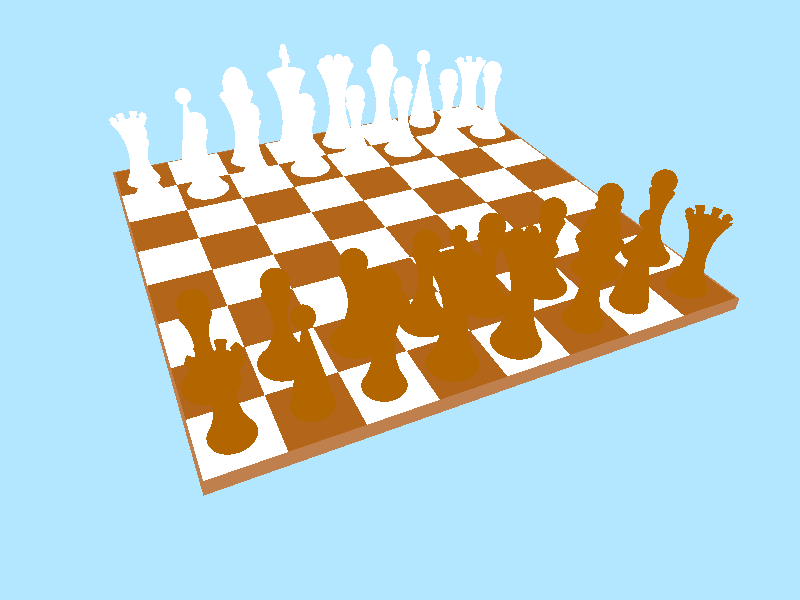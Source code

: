 // Diego Adolfo José Villa - A00815260
// Computer Graphics
// POV - Chess Set
// Based on the tutorial: Building a CSG Chess Set by Mike Kost
// Some things were developed thanks to following material:
//	POV-Ray Raytracer by Friedrich A. Lohmüller - Link: http://www.f-lohmueller.de/pov_tut/pov__eng.htm

global_settings {
    max_trace_level 10
    adc_bailout 1/255
}

camera { 
	location < 0.00, 5, -4.00>
	look_at  < 2.75, -0.25,  2.00>
	right x*image_width/image_height
	angle  60
}

// ————————————————————————————
// Background
plane {
    <0,1, 0> 0
    texture { pigment { color rgb <0.7, 0.9, 1> } }
}
// ————————————————————————————

// ————————————————————————————
// Tablero
#declare Tablero = union {
	box {<-1.01,0.00,-1.01>,<1.01,0.049,1.01>
		texture { pigment { color rgb<0.75,0.5,0.30> }}} 
	box {<-1.00,0.00,-1.00>,<1.00,0.050,1.00>
		texture {
			pigment { 
				checker
				color rgb<1,1,1>
				color rgb<0.7,0.4,0.1>
			} 
				scale 0.25
		}
		} 
} 
// ————————————————————————————

// ————————————————————————————
// Peon
#declare basePeon = difference {
    box { 0.3, -0.5 }
    torus { 0.8, 0.73}
    translate <0, 1, 0>
}

#declare PeonCafe = merge {
	object { basePeon }
	sphere { 0, 0.13 translate <0, 1.42, 0> }
	pigment { rgb <0.7, 0.4, 0> }
	finish {
		diffuse 2
            ambient .6
            reflection 0.5
      }
}

#declare PeonBlanco = merge {
	object { basePeon }
	sphere { 0, 0.13 translate <0, 1.42, 0> }
	pigment { rgb <1, 1, 1> }
	finish {
		diffuse 2
            ambient .6
            reflection 0.5
      }
}
// ————————————————————————————

// ————————————————————————————
// Castillo
#declare baseCastillo = difference {
    box { 0.4, -0.5 }
    torus { 0.8,0.7 }
    translate <0, 0.5, 0>
}

#declare CastilloCafe = difference {
    object {
        baseCastillo
        scale <1.1, 1.2, 1.1>
    }
    cylinder { 0.95*y, 1.1*y, 0.17 }
    #local i = 0;
    #while (i < 4)
        box {
            <-0.04, 1.0, -1>, <0.04, 1.1, 1>
            rotate 45*y*i
        }
        #local i = i + 1;
    #end
    pigment { rgb <0.7, 0.4, 0> }
    finish {
    	diffuse 2
    	ambient .6
    	reflection 0.5
    }
}

#declare CastilloBlanco = difference {
    object {
        baseCastillo
        scale <1.1, 1.2, 1.1>
    }
    cylinder { 0.95*y, 1.1*y, 0.17 }
    #local i = 0;
    #while (i < 4)
        box {
            <-0.04, 1.0, -1>, <0.04, 1.1, 1>
            rotate 45*y*i
        }
        #local i = i + 1;
    #end
    pigment { rgb <1, 1, 1> }
    finish {
    	diffuse 2
    	ambient .6
    	reflection 0.5
    }
}
// ————————————————————————————

// ————————————————————————————
// Alfil
#declare baseAlfil = difference {
    box { 0.4, -0.5 }
    torus { 0.8,0.7 }
    translate <0, 0.5, 0>
}

#declare AlfilCafe = merge {
    object {
        baseAlfil
        scale <1.05, 1.3, 1.05>
    }
    difference {
        sphere {
            0, 0.17
            scale <1, 1.5, 1>
            translate <0, 1.3, 0>
        }
        box {
            <-1, -0.15, -0.025>, <1, 0.15, 0.025>
            rotate x*12
            rotate y*30
            translate <0, 1.45, 0.075>
        }
    }
    pigment { rgb <0.7, 0.4, 0> }
    finish {
    	diffuse 2
    	ambient .6
    	reflection 0.5
    }
}

#declare AlfilBlanco = merge {
    object {
        baseAlfil
        scale <1.05, 1.3, 1.05>
    }
    difference {
        sphere {
            0, 0.17
            scale <1, 1.5, 1>
            translate <0, 1.3, 0>
        }
        box {
            <-1, -0.15, -0.025>, <1, 0.15, 0.025>
            rotate x*12
            rotate y*30
            translate <0, 1.45, 0.075>
        }
    }
    pigment { rgb <1, 1, 1> }
    finish {
    	diffuse 2
    	ambient .6
    	reflection 0.5
    }
}
// ————————————————————————————

// ————————————————————————————
// Reina
#declare baseReina = difference {
    box { 0.4, -0.5 }
    torus { 0.8,0.7 }
    translate <0, 0.5, 0>
}

#declare ReinaCafe = merge {
    object {
        baseReina
        scale <1.2, 1.5, 1.2>
    }
    #local i = 0;
    #while (i < 7)
        sphere {
            0, 0.07
            translate <0.17, 1.55*0.9, 0>
            rotate y*360/7*i
        }
        #local i = i + 1;
    #end
   pigment { rgb <0.7, 0.4, 0> }
    finish {
    	diffuse 2
    	ambient .6
    	reflection 0.5
    }
}

#declare ReinaBlanca = merge {
    object {
        baseReina
        scale <1.2, 1.5, 1.2>
    }
    #local i = 0;
    #while (i < 7)
        sphere {
            0, 0.07
            translate <0.17, 1.55*0.9, 0>
            rotate y*360/7*i
        }
        #local i = i + 1;
    #end
    pigment { rgb <1, 1, 1> }
    finish {
    	diffuse 2
    	ambient .6
    	reflection 0.5
    }
}
// ————————————————————————————

// ————————————————————————————
// Rey
#declare baseRey = difference {
    box { 0.4, -0.5 }
    torus { 0.8,0.7 }
    translate <0, 0.5, 0>
}

#declare ReyCafe = merge {
    object {
       baseRey
        scale <1.2, 1.5, 1.2>
    }
    box {
        <0.03, 1, 0.05>,
        <-0.03, 1.5*0.9+0.4, -0.05>
    }
    box {
        <-0.03001, 1.5*0.9+0.20, -0.15>
        < 0.03001, 1.5*0.9+0.30,  0.15>
    }
    pigment { rgb <0.7, 0.4, 0> }
    finish {
    	diffuse 2
    	ambient .6
    	reflection 0.5
    }
}

#declare ReyBlanco = merge {
    object {
       baseRey
        scale <1.2, 1.5, 1.2>
    }
    box {
        <0.03, 1, 0.05>,
        <-0.03, 1.5*0.9+0.4, -0.05>
    }
    box {
        <-0.03001, 1.5*0.9+0.20, -0.15>
        < 0.03001, 1.5*0.9+0.30,  0.15>
    }
    pigment { rgb <1, 1, 1> }
    finish {
    	diffuse 2
    	ambient .6
    	reflection 0.5
    }
}
// ————————————————————————————

// ————————————————————————————
// Caballo
#declare CaballoCafe = union{
  sphere{ <0,1,0>, 0.1 }
  cone  { <0,0,0>, 0.2, <0,1,0>, 0.0}
  pigment { rgb <0.7, 0.4, 0> }
  finish {
  	diffuse 2
    	ambient .6
    	reflection 0.5
   }
}

#declare CaballoBlanco = union{
  sphere{ <0,1,0>, 0.1 }
  cone  { <0,0,0>, 0.2, <0,1,0>, 0.0}
  pigment { rgb <1, 1, 1> }
  finish {
  	diffuse 2
    	ambient .6
    	reflection 0.5
   }
}
// ————————————————————————————

// ————————————————————————————
// Colocar piezas

// Posicionar tablero
object { 
	Tablero
	translate <1,0,1>
	scale 3
	rotate <0,0,0>
} 

// Peones cafes
object { PeonCafe translate <0.3,0,0.75> }
object { PeonCafe translate <1,0,0.75> }
object { PeonCafe translate <1.72,0,0.75> }
object { PeonCafe translate <2.45,0,0.75> }
object { PeonCafe translate <3.15,0,0.75> }
object { PeonCafe translate <3.85,0,0.75> }
object { PeonCafe translate <4.55,0,0.75> }
object { PeonCafe translate <5.25,0,0.75> }

// Peones blancos
object { PeonBlanco translate <0.34,0,4.3> }
object { PeonBlanco translate <1.05,0,4.3> }
object { PeonBlanco translate <1.72,0,4.3> }
object { PeonBlanco translate <2.45,0,4.3> }
object { PeonBlanco translate <3.15,0,4.3> }
object { PeonBlanco translate <3.85,0,4.3> }
object { PeonBlanco translate <4.55,0,4.3> }
object { PeonBlanco translate <5.25,0,4.3> }

// Castillos cafes
object { CastilloCafe translate <0.35,0,0.40> }
object { CastilloCafe translate <5.65,0,0.40> }

// Castillos blancos
object { CastilloBlanco translate <0.35,0,5.6> }
object { CastilloBlanco translate <5.65,0,5.6> }

// Alfiles cafes
object { AlfilCafe translate <1.85,0,0.40> }
object { AlfilCafe translate <4.2,0,0.40> }

// Alfiles blancos
object { AlfilBlanco translate <1.85,0,5.6> }
object { AlfilBlanco translate <4.1,0,5.6> }

// Reina cafe
object { ReinaCafe translate <3.35,0,0.40> }

// Reina blanca
object { ReinaBlanca translate <3.35,0,5.6> }

// Rey cafe
object { ReyCafe translate <2.6,0,0.40> }

// Rey blanco
object { ReyBlanco translate <2.6,0,5.6> }

// Caballo cafe
object { CaballoCafe translate <1.05,0.5,0.12> }
object { CaballoCafe translate <4.50,0.5,0.12> }

// Caballo blanco
object { CaballoBlanco translate <1.05,0.5,5> }
object { CaballoBlanco translate <4.50,0.5,5> }

// ————————————————————————————


